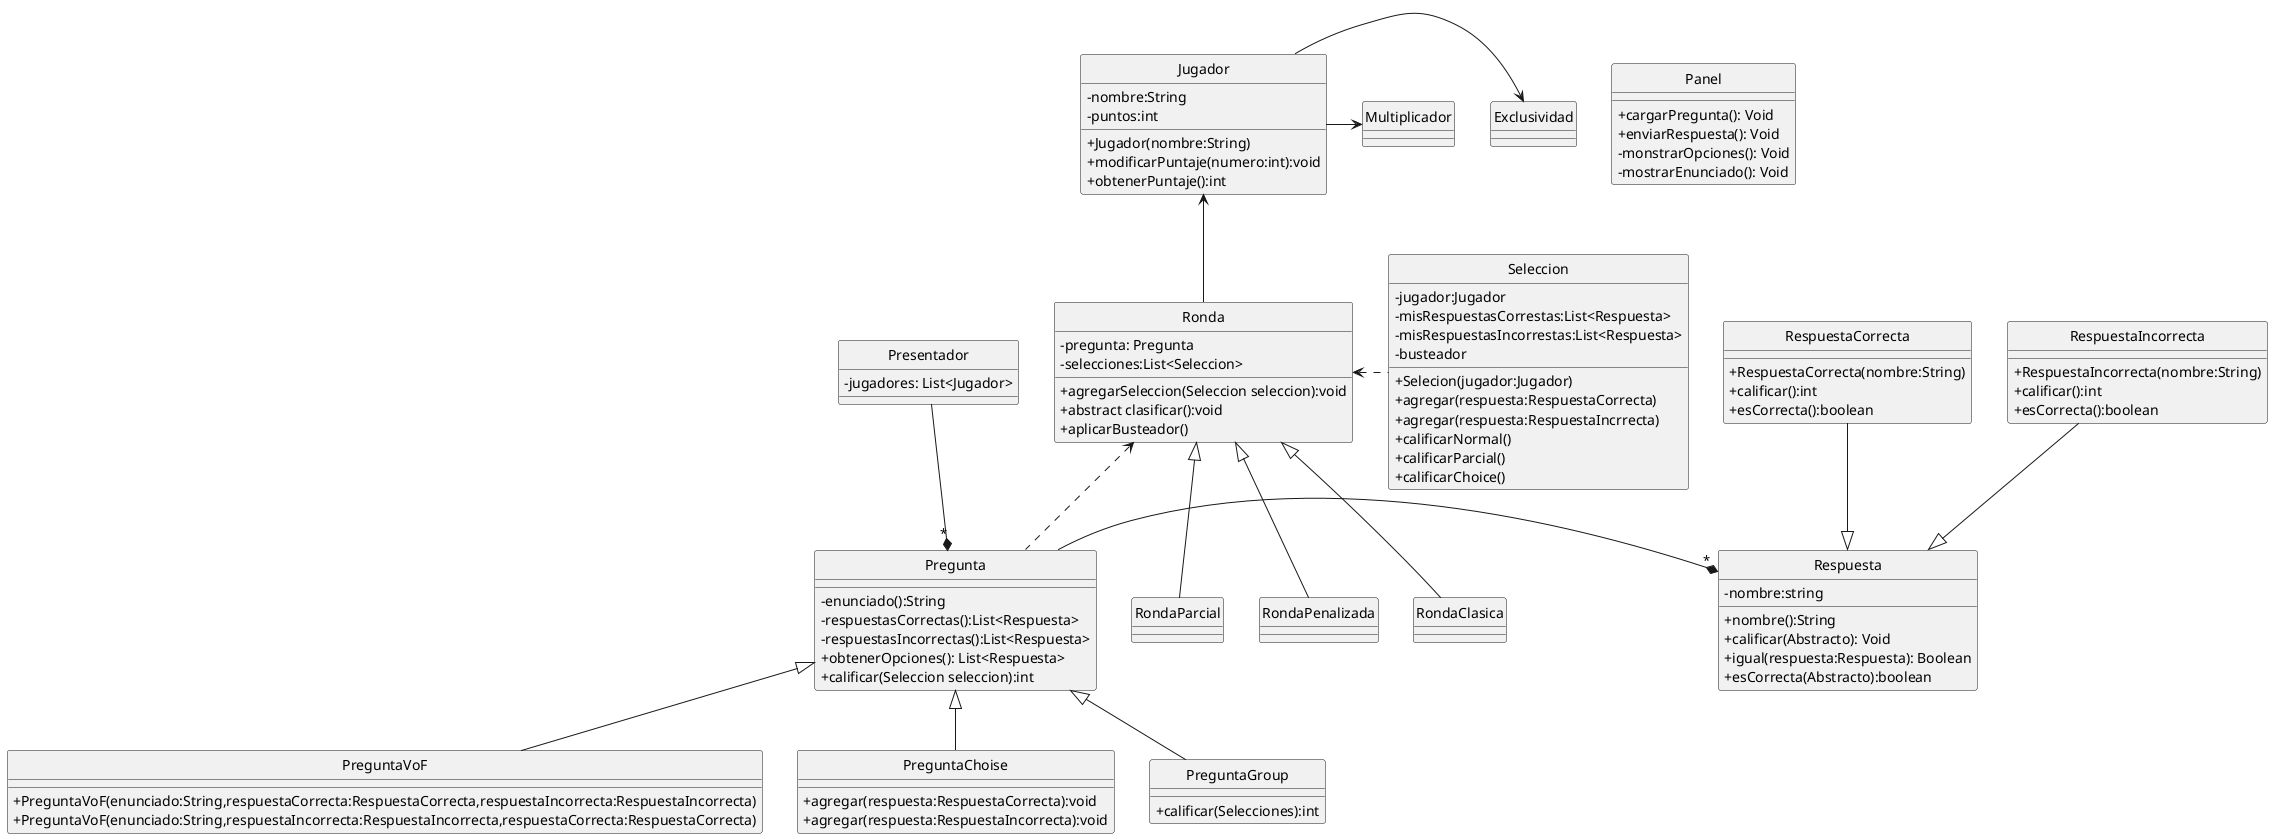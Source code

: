 @startuml
hide circle
skinparam classAttributeIconSize 0

'Clases
class Panel{
    +cargarPregunta(): Void
    +enviarRespuesta(): Void
    -monstrarOpciones(): Void
    -mostrarEnunciado(): Void
}

Class Presentador{
    -jugadores: List<Jugador>
}

Class Pregunta{
    -enunciado():String
    -respuestasCorrectas():List<Respuesta>
    -respuestasIncorrectas():List<Respuesta>
    +obtenerOpciones(): List<Respuesta>
    +calificar(Seleccion seleccion):int
}

Class Respuesta{
    -nombre:string
    +nombre():String
    +calificar(Abstracto): Void
    +igual(respuesta:Respuesta): Boolean
    +esCorrecta(Abstracto):boolean
}

Class RespuestaCorrecta{
    +RespuestaCorrecta(nombre:String)
    +calificar():int
    +esCorrecta():boolean
}

Class RespuestaIncorrecta{
   +RespuestaIncorrecta(nombre:String)
    +calificar():int
    +esCorrecta():boolean
}

Class PreguntaVoF{
   +PreguntaVoF(enunciado:String,respuestaCorrecta:RespuestaCorrecta,respuestaIncorrecta:RespuestaIncorrecta)
   +PreguntaVoF(enunciado:String,respuestaIncorrecta:RespuestaIncorrecta,respuestaCorrecta:RespuestaCorrecta)
}



Class PreguntaChoise{
    +agregar(respuesta:RespuestaCorrecta):void
    +agregar(respuesta:RespuestaIncorrecta):void

}




Class PreguntaGroup{
    +calificar(Selecciones):int
}



Class Seleccion{
    -jugador:Jugador
    -misRespuestasCorrestas:List<Respuesta>
    -misRespuestasIncorrestas:List<Respuesta>
    -busteador
    +Selecion(jugador:Jugador)
    +agregar(respuesta:RespuestaCorrecta)
    +agregar(respuesta:RespuestaIncrrecta)
    +calificarNormal()
    +calificarParcial()
    +calificarChoice()
}

Class Jugador{
    -nombre:String
    -puntos:int
    +Jugador(nombre:String)
    + modificarPuntaje(numero:int):void
    +obtenerPuntaje():int
}

Class Ronda{
   -pregunta: Pregunta
   -selecciones:List<Seleccion>
   +agregarSeleccion(Seleccion seleccion):void
   +abstract clasificar():void
   +aplicarBusteador()
}

'Relaciones

Presentador --* "*" Pregunta
Pregunta -right-* "*" Respuesta
RespuestaIncorrecta -down-|> Respuesta
RespuestaCorrecta -down-|> Respuesta
PreguntaVoF -up-|> Pregunta
PreguntaChoise -up-|> Pregunta
PreguntaGroup -up-|> Pregunta
Pregunta .up.>Ronda
Seleccion .left.>Ronda
RondaClasica -up-|>Ronda
RondaParcial -up-|>Ronda
RondaPenalizada -up-|>Ronda
Ronda -up-> Jugador
Jugador -right-> Exclusividad
Jugador -right-> Multiplicador


@enduml